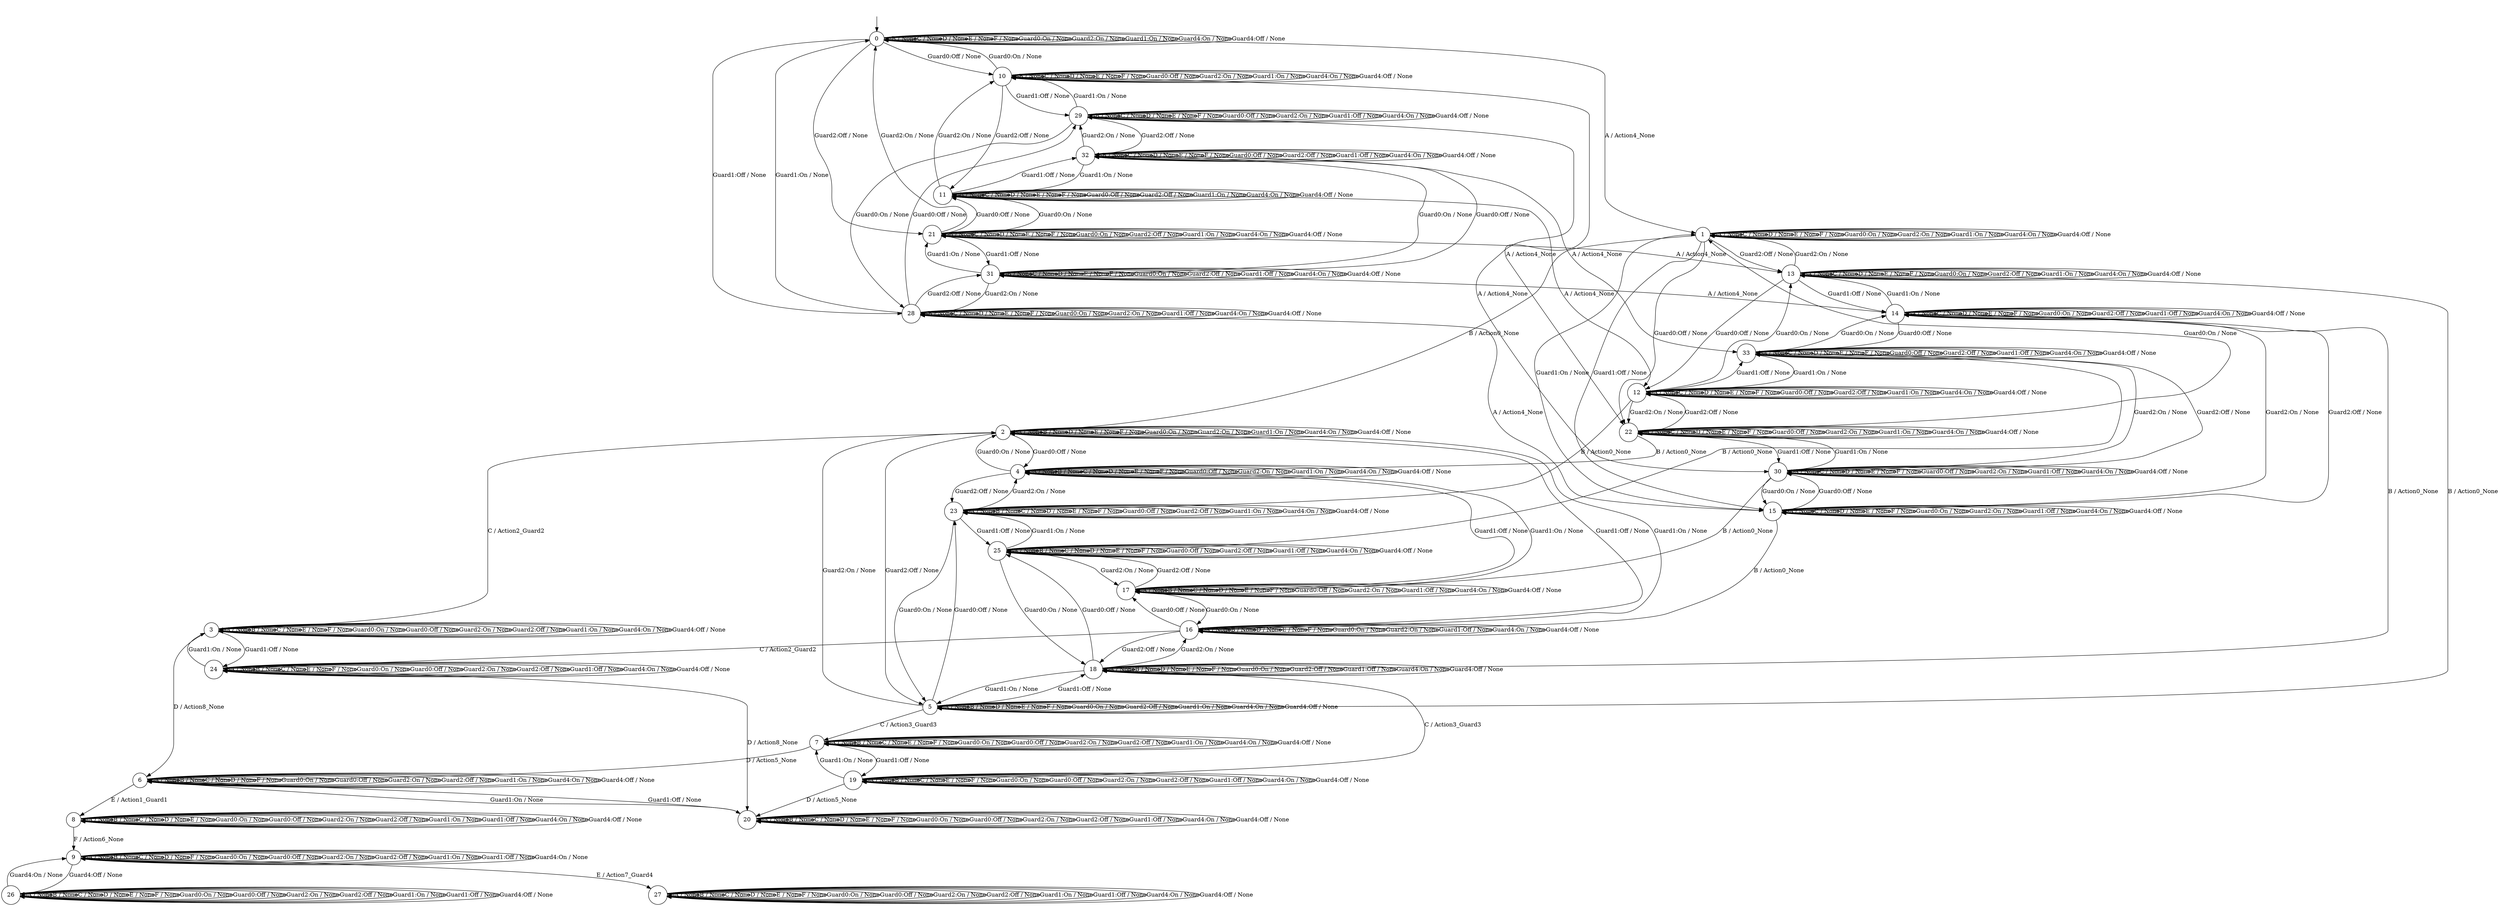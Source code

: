 digraph g {
__start0 [label="" shape="none"];

	s0 [shape="circle" label="0"];
	s1 [shape="circle" label="1"];
	s2 [shape="circle" label="2"];
	s3 [shape="circle" label="3"];
	s4 [shape="circle" label="4"];
	s5 [shape="circle" label="5"];
	s6 [shape="circle" label="6"];
	s7 [shape="circle" label="7"];
	s8 [shape="circle" label="8"];
	s9 [shape="circle" label="9"];
	s10 [shape="circle" label="10"];
	s11 [shape="circle" label="11"];
	s12 [shape="circle" label="12"];
	s13 [shape="circle" label="13"];
	s14 [shape="circle" label="14"];
	s15 [shape="circle" label="15"];
	s16 [shape="circle" label="16"];
	s17 [shape="circle" label="17"];
	s18 [shape="circle" label="18"];
	s19 [shape="circle" label="19"];
	s20 [shape="circle" label="20"];
	s21 [shape="circle" label="21"];
	s22 [shape="circle" label="22"];
	s23 [shape="circle" label="23"];
	s24 [shape="circle" label="24"];
	s25 [shape="circle" label="25"];
	s26 [shape="circle" label="26"];
	s27 [shape="circle" label="27"];
	s28 [shape="circle" label="28"];
	s29 [shape="circle" label="29"];
	s30 [shape="circle" label="30"];
	s31 [shape="circle" label="31"];
	s32 [shape="circle" label="32"];
	s33 [shape="circle" label="33"];
	s0 -> s1 [label="A / Action4_None"];
	s0 -> s0 [label="B / None"];
	s0 -> s0 [label="C / None"];
	s0 -> s0 [label="D / None"];
	s0 -> s0 [label="E / None"];
	s0 -> s0 [label="F / None"];
	s0 -> s0 [label="Guard0:On / None"];
	s0 -> s10 [label="Guard0:Off / None"];
	s0 -> s0 [label="Guard2:On / None"];
	s0 -> s21 [label="Guard2:Off / None"];
	s0 -> s0 [label="Guard1:On / None"];
	s0 -> s28 [label="Guard1:Off / None"];
	s0 -> s0 [label="Guard4:On / None"];
	s0 -> s0 [label="Guard4:Off / None"];
	s1 -> s1 [label="A / None"];
	s1 -> s2 [label="B / Action0_None"];
	s1 -> s1 [label="C / None"];
	s1 -> s1 [label="D / None"];
	s1 -> s1 [label="E / None"];
	s1 -> s1 [label="F / None"];
	s1 -> s1 [label="Guard0:On / None"];
	s1 -> s22 [label="Guard0:Off / None"];
	s1 -> s1 [label="Guard2:On / None"];
	s1 -> s13 [label="Guard2:Off / None"];
	s1 -> s1 [label="Guard1:On / None"];
	s1 -> s15 [label="Guard1:Off / None"];
	s1 -> s1 [label="Guard4:On / None"];
	s1 -> s1 [label="Guard4:Off / None"];
	s2 -> s2 [label="A / None"];
	s2 -> s2 [label="B / None"];
	s2 -> s3 [label="C / Action2_Guard2"];
	s2 -> s2 [label="D / None"];
	s2 -> s2 [label="E / None"];
	s2 -> s2 [label="F / None"];
	s2 -> s2 [label="Guard0:On / None"];
	s2 -> s4 [label="Guard0:Off / None"];
	s2 -> s2 [label="Guard2:On / None"];
	s2 -> s5 [label="Guard2:Off / None"];
	s2 -> s2 [label="Guard1:On / None"];
	s2 -> s16 [label="Guard1:Off / None"];
	s2 -> s2 [label="Guard4:On / None"];
	s2 -> s2 [label="Guard4:Off / None"];
	s3 -> s3 [label="A / None"];
	s3 -> s3 [label="B / None"];
	s3 -> s3 [label="C / None"];
	s3 -> s6 [label="D / Action8_None"];
	s3 -> s3 [label="E / None"];
	s3 -> s3 [label="F / None"];
	s3 -> s3 [label="Guard0:On / None"];
	s3 -> s3 [label="Guard0:Off / None"];
	s3 -> s3 [label="Guard2:On / None"];
	s3 -> s3 [label="Guard2:Off / None"];
	s3 -> s3 [label="Guard1:On / None"];
	s3 -> s24 [label="Guard1:Off / None"];
	s3 -> s3 [label="Guard4:On / None"];
	s3 -> s3 [label="Guard4:Off / None"];
	s4 -> s4 [label="A / None"];
	s4 -> s4 [label="B / None"];
	s4 -> s4 [label="C / None"];
	s4 -> s4 [label="D / None"];
	s4 -> s4 [label="E / None"];
	s4 -> s4 [label="F / None"];
	s4 -> s2 [label="Guard0:On / None"];
	s4 -> s4 [label="Guard0:Off / None"];
	s4 -> s4 [label="Guard2:On / None"];
	s4 -> s23 [label="Guard2:Off / None"];
	s4 -> s4 [label="Guard1:On / None"];
	s4 -> s17 [label="Guard1:Off / None"];
	s4 -> s4 [label="Guard4:On / None"];
	s4 -> s4 [label="Guard4:Off / None"];
	s5 -> s5 [label="A / None"];
	s5 -> s5 [label="B / None"];
	s5 -> s7 [label="C / Action3_Guard3"];
	s5 -> s5 [label="D / None"];
	s5 -> s5 [label="E / None"];
	s5 -> s5 [label="F / None"];
	s5 -> s5 [label="Guard0:On / None"];
	s5 -> s23 [label="Guard0:Off / None"];
	s5 -> s2 [label="Guard2:On / None"];
	s5 -> s5 [label="Guard2:Off / None"];
	s5 -> s5 [label="Guard1:On / None"];
	s5 -> s18 [label="Guard1:Off / None"];
	s5 -> s5 [label="Guard4:On / None"];
	s5 -> s5 [label="Guard4:Off / None"];
	s6 -> s6 [label="A / None"];
	s6 -> s6 [label="B / None"];
	s6 -> s6 [label="C / None"];
	s6 -> s6 [label="D / None"];
	s6 -> s8 [label="E / Action1_Guard1"];
	s6 -> s6 [label="F / None"];
	s6 -> s6 [label="Guard0:On / None"];
	s6 -> s6 [label="Guard0:Off / None"];
	s6 -> s6 [label="Guard2:On / None"];
	s6 -> s6 [label="Guard2:Off / None"];
	s6 -> s6 [label="Guard1:On / None"];
	s6 -> s20 [label="Guard1:Off / None"];
	s6 -> s6 [label="Guard4:On / None"];
	s6 -> s6 [label="Guard4:Off / None"];
	s7 -> s7 [label="A / None"];
	s7 -> s7 [label="B / None"];
	s7 -> s7 [label="C / None"];
	s7 -> s6 [label="D / Action5_None"];
	s7 -> s7 [label="E / None"];
	s7 -> s7 [label="F / None"];
	s7 -> s7 [label="Guard0:On / None"];
	s7 -> s7 [label="Guard0:Off / None"];
	s7 -> s7 [label="Guard2:On / None"];
	s7 -> s7 [label="Guard2:Off / None"];
	s7 -> s7 [label="Guard1:On / None"];
	s7 -> s19 [label="Guard1:Off / None"];
	s7 -> s7 [label="Guard4:On / None"];
	s7 -> s7 [label="Guard4:Off / None"];
	s8 -> s8 [label="A / None"];
	s8 -> s8 [label="B / None"];
	s8 -> s8 [label="C / None"];
	s8 -> s8 [label="D / None"];
	s8 -> s8 [label="E / None"];
	s8 -> s9 [label="F / Action6_None"];
	s8 -> s8 [label="Guard0:On / None"];
	s8 -> s8 [label="Guard0:Off / None"];
	s8 -> s8 [label="Guard2:On / None"];
	s8 -> s8 [label="Guard2:Off / None"];
	s8 -> s8 [label="Guard1:On / None"];
	s8 -> s8 [label="Guard1:Off / None"];
	s8 -> s8 [label="Guard4:On / None"];
	s8 -> s8 [label="Guard4:Off / None"];
	s9 -> s9 [label="A / None"];
	s9 -> s9 [label="B / None"];
	s9 -> s9 [label="C / None"];
	s9 -> s9 [label="D / None"];
	s9 -> s27 [label="E / Action7_Guard4"];
	s9 -> s9 [label="F / None"];
	s9 -> s9 [label="Guard0:On / None"];
	s9 -> s9 [label="Guard0:Off / None"];
	s9 -> s9 [label="Guard2:On / None"];
	s9 -> s9 [label="Guard2:Off / None"];
	s9 -> s9 [label="Guard1:On / None"];
	s9 -> s9 [label="Guard1:Off / None"];
	s9 -> s9 [label="Guard4:On / None"];
	s9 -> s26 [label="Guard4:Off / None"];
	s10 -> s22 [label="A / Action4_None"];
	s10 -> s10 [label="B / None"];
	s10 -> s10 [label="C / None"];
	s10 -> s10 [label="D / None"];
	s10 -> s10 [label="E / None"];
	s10 -> s10 [label="F / None"];
	s10 -> s0 [label="Guard0:On / None"];
	s10 -> s10 [label="Guard0:Off / None"];
	s10 -> s10 [label="Guard2:On / None"];
	s10 -> s11 [label="Guard2:Off / None"];
	s10 -> s10 [label="Guard1:On / None"];
	s10 -> s29 [label="Guard1:Off / None"];
	s10 -> s10 [label="Guard4:On / None"];
	s10 -> s10 [label="Guard4:Off / None"];
	s11 -> s12 [label="A / Action4_None"];
	s11 -> s11 [label="B / None"];
	s11 -> s11 [label="C / None"];
	s11 -> s11 [label="D / None"];
	s11 -> s11 [label="E / None"];
	s11 -> s11 [label="F / None"];
	s11 -> s21 [label="Guard0:On / None"];
	s11 -> s11 [label="Guard0:Off / None"];
	s11 -> s10 [label="Guard2:On / None"];
	s11 -> s11 [label="Guard2:Off / None"];
	s11 -> s11 [label="Guard1:On / None"];
	s11 -> s32 [label="Guard1:Off / None"];
	s11 -> s11 [label="Guard4:On / None"];
	s11 -> s11 [label="Guard4:Off / None"];
	s12 -> s12 [label="A / None"];
	s12 -> s23 [label="B / Action0_None"];
	s12 -> s12 [label="C / None"];
	s12 -> s12 [label="D / None"];
	s12 -> s12 [label="E / None"];
	s12 -> s12 [label="F / None"];
	s12 -> s13 [label="Guard0:On / None"];
	s12 -> s12 [label="Guard0:Off / None"];
	s12 -> s22 [label="Guard2:On / None"];
	s12 -> s12 [label="Guard2:Off / None"];
	s12 -> s12 [label="Guard1:On / None"];
	s12 -> s33 [label="Guard1:Off / None"];
	s12 -> s12 [label="Guard4:On / None"];
	s12 -> s12 [label="Guard4:Off / None"];
	s13 -> s13 [label="A / None"];
	s13 -> s5 [label="B / Action0_None"];
	s13 -> s13 [label="C / None"];
	s13 -> s13 [label="D / None"];
	s13 -> s13 [label="E / None"];
	s13 -> s13 [label="F / None"];
	s13 -> s13 [label="Guard0:On / None"];
	s13 -> s12 [label="Guard0:Off / None"];
	s13 -> s1 [label="Guard2:On / None"];
	s13 -> s13 [label="Guard2:Off / None"];
	s13 -> s13 [label="Guard1:On / None"];
	s13 -> s14 [label="Guard1:Off / None"];
	s13 -> s13 [label="Guard4:On / None"];
	s13 -> s13 [label="Guard4:Off / None"];
	s14 -> s14 [label="A / None"];
	s14 -> s18 [label="B / Action0_None"];
	s14 -> s14 [label="C / None"];
	s14 -> s14 [label="D / None"];
	s14 -> s14 [label="E / None"];
	s14 -> s14 [label="F / None"];
	s14 -> s14 [label="Guard0:On / None"];
	s14 -> s33 [label="Guard0:Off / None"];
	s14 -> s15 [label="Guard2:On / None"];
	s14 -> s14 [label="Guard2:Off / None"];
	s14 -> s13 [label="Guard1:On / None"];
	s14 -> s14 [label="Guard1:Off / None"];
	s14 -> s14 [label="Guard4:On / None"];
	s14 -> s14 [label="Guard4:Off / None"];
	s15 -> s15 [label="A / None"];
	s15 -> s16 [label="B / Action0_None"];
	s15 -> s15 [label="C / None"];
	s15 -> s15 [label="D / None"];
	s15 -> s15 [label="E / None"];
	s15 -> s15 [label="F / None"];
	s15 -> s15 [label="Guard0:On / None"];
	s15 -> s30 [label="Guard0:Off / None"];
	s15 -> s15 [label="Guard2:On / None"];
	s15 -> s14 [label="Guard2:Off / None"];
	s15 -> s1 [label="Guard1:On / None"];
	s15 -> s15 [label="Guard1:Off / None"];
	s15 -> s15 [label="Guard4:On / None"];
	s15 -> s15 [label="Guard4:Off / None"];
	s16 -> s16 [label="A / None"];
	s16 -> s16 [label="B / None"];
	s16 -> s24 [label="C / Action2_Guard2"];
	s16 -> s16 [label="D / None"];
	s16 -> s16 [label="E / None"];
	s16 -> s16 [label="F / None"];
	s16 -> s16 [label="Guard0:On / None"];
	s16 -> s17 [label="Guard0:Off / None"];
	s16 -> s16 [label="Guard2:On / None"];
	s16 -> s18 [label="Guard2:Off / None"];
	s16 -> s2 [label="Guard1:On / None"];
	s16 -> s16 [label="Guard1:Off / None"];
	s16 -> s16 [label="Guard4:On / None"];
	s16 -> s16 [label="Guard4:Off / None"];
	s17 -> s17 [label="A / None"];
	s17 -> s17 [label="B / None"];
	s17 -> s17 [label="C / None"];
	s17 -> s17 [label="D / None"];
	s17 -> s17 [label="E / None"];
	s17 -> s17 [label="F / None"];
	s17 -> s16 [label="Guard0:On / None"];
	s17 -> s17 [label="Guard0:Off / None"];
	s17 -> s17 [label="Guard2:On / None"];
	s17 -> s25 [label="Guard2:Off / None"];
	s17 -> s4 [label="Guard1:On / None"];
	s17 -> s17 [label="Guard1:Off / None"];
	s17 -> s17 [label="Guard4:On / None"];
	s17 -> s17 [label="Guard4:Off / None"];
	s18 -> s18 [label="A / None"];
	s18 -> s18 [label="B / None"];
	s18 -> s19 [label="C / Action3_Guard3"];
	s18 -> s18 [label="D / None"];
	s18 -> s18 [label="E / None"];
	s18 -> s18 [label="F / None"];
	s18 -> s18 [label="Guard0:On / None"];
	s18 -> s25 [label="Guard0:Off / None"];
	s18 -> s16 [label="Guard2:On / None"];
	s18 -> s18 [label="Guard2:Off / None"];
	s18 -> s5 [label="Guard1:On / None"];
	s18 -> s18 [label="Guard1:Off / None"];
	s18 -> s18 [label="Guard4:On / None"];
	s18 -> s18 [label="Guard4:Off / None"];
	s19 -> s19 [label="A / None"];
	s19 -> s19 [label="B / None"];
	s19 -> s19 [label="C / None"];
	s19 -> s20 [label="D / Action5_None"];
	s19 -> s19 [label="E / None"];
	s19 -> s19 [label="F / None"];
	s19 -> s19 [label="Guard0:On / None"];
	s19 -> s19 [label="Guard0:Off / None"];
	s19 -> s19 [label="Guard2:On / None"];
	s19 -> s19 [label="Guard2:Off / None"];
	s19 -> s7 [label="Guard1:On / None"];
	s19 -> s19 [label="Guard1:Off / None"];
	s19 -> s19 [label="Guard4:On / None"];
	s19 -> s19 [label="Guard4:Off / None"];
	s20 -> s20 [label="A / None"];
	s20 -> s20 [label="B / None"];
	s20 -> s20 [label="C / None"];
	s20 -> s20 [label="D / None"];
	s20 -> s20 [label="E / None"];
	s20 -> s20 [label="F / None"];
	s20 -> s20 [label="Guard0:On / None"];
	s20 -> s20 [label="Guard0:Off / None"];
	s20 -> s20 [label="Guard2:On / None"];
	s20 -> s20 [label="Guard2:Off / None"];
	s20 -> s6 [label="Guard1:On / None"];
	s20 -> s20 [label="Guard1:Off / None"];
	s20 -> s20 [label="Guard4:On / None"];
	s20 -> s20 [label="Guard4:Off / None"];
	s21 -> s13 [label="A / Action4_None"];
	s21 -> s21 [label="B / None"];
	s21 -> s21 [label="C / None"];
	s21 -> s21 [label="D / None"];
	s21 -> s21 [label="E / None"];
	s21 -> s21 [label="F / None"];
	s21 -> s21 [label="Guard0:On / None"];
	s21 -> s11 [label="Guard0:Off / None"];
	s21 -> s0 [label="Guard2:On / None"];
	s21 -> s21 [label="Guard2:Off / None"];
	s21 -> s21 [label="Guard1:On / None"];
	s21 -> s31 [label="Guard1:Off / None"];
	s21 -> s21 [label="Guard4:On / None"];
	s21 -> s21 [label="Guard4:Off / None"];
	s22 -> s22 [label="A / None"];
	s22 -> s4 [label="B / Action0_None"];
	s22 -> s22 [label="C / None"];
	s22 -> s22 [label="D / None"];
	s22 -> s22 [label="E / None"];
	s22 -> s22 [label="F / None"];
	s22 -> s1 [label="Guard0:On / None"];
	s22 -> s22 [label="Guard0:Off / None"];
	s22 -> s22 [label="Guard2:On / None"];
	s22 -> s12 [label="Guard2:Off / None"];
	s22 -> s22 [label="Guard1:On / None"];
	s22 -> s30 [label="Guard1:Off / None"];
	s22 -> s22 [label="Guard4:On / None"];
	s22 -> s22 [label="Guard4:Off / None"];
	s23 -> s23 [label="A / None"];
	s23 -> s23 [label="B / None"];
	s23 -> s23 [label="C / None"];
	s23 -> s23 [label="D / None"];
	s23 -> s23 [label="E / None"];
	s23 -> s23 [label="F / None"];
	s23 -> s5 [label="Guard0:On / None"];
	s23 -> s23 [label="Guard0:Off / None"];
	s23 -> s4 [label="Guard2:On / None"];
	s23 -> s23 [label="Guard2:Off / None"];
	s23 -> s23 [label="Guard1:On / None"];
	s23 -> s25 [label="Guard1:Off / None"];
	s23 -> s23 [label="Guard4:On / None"];
	s23 -> s23 [label="Guard4:Off / None"];
	s24 -> s24 [label="A / None"];
	s24 -> s24 [label="B / None"];
	s24 -> s24 [label="C / None"];
	s24 -> s20 [label="D / Action8_None"];
	s24 -> s24 [label="E / None"];
	s24 -> s24 [label="F / None"];
	s24 -> s24 [label="Guard0:On / None"];
	s24 -> s24 [label="Guard0:Off / None"];
	s24 -> s24 [label="Guard2:On / None"];
	s24 -> s24 [label="Guard2:Off / None"];
	s24 -> s3 [label="Guard1:On / None"];
	s24 -> s24 [label="Guard1:Off / None"];
	s24 -> s24 [label="Guard4:On / None"];
	s24 -> s24 [label="Guard4:Off / None"];
	s25 -> s25 [label="A / None"];
	s25 -> s25 [label="B / None"];
	s25 -> s25 [label="C / None"];
	s25 -> s25 [label="D / None"];
	s25 -> s25 [label="E / None"];
	s25 -> s25 [label="F / None"];
	s25 -> s18 [label="Guard0:On / None"];
	s25 -> s25 [label="Guard0:Off / None"];
	s25 -> s17 [label="Guard2:On / None"];
	s25 -> s25 [label="Guard2:Off / None"];
	s25 -> s23 [label="Guard1:On / None"];
	s25 -> s25 [label="Guard1:Off / None"];
	s25 -> s25 [label="Guard4:On / None"];
	s25 -> s25 [label="Guard4:Off / None"];
	s26 -> s26 [label="A / None"];
	s26 -> s26 [label="B / None"];
	s26 -> s26 [label="C / None"];
	s26 -> s26 [label="D / None"];
	s26 -> s26 [label="E / None"];
	s26 -> s26 [label="F / None"];
	s26 -> s26 [label="Guard0:On / None"];
	s26 -> s26 [label="Guard0:Off / None"];
	s26 -> s26 [label="Guard2:On / None"];
	s26 -> s26 [label="Guard2:Off / None"];
	s26 -> s26 [label="Guard1:On / None"];
	s26 -> s26 [label="Guard1:Off / None"];
	s26 -> s9 [label="Guard4:On / None"];
	s26 -> s26 [label="Guard4:Off / None"];
	s27 -> s27 [label="A / None"];
	s27 -> s27 [label="B / None"];
	s27 -> s27 [label="C / None"];
	s27 -> s27 [label="D / None"];
	s27 -> s27 [label="E / None"];
	s27 -> s27 [label="F / None"];
	s27 -> s27 [label="Guard0:On / None"];
	s27 -> s27 [label="Guard0:Off / None"];
	s27 -> s27 [label="Guard2:On / None"];
	s27 -> s27 [label="Guard2:Off / None"];
	s27 -> s27 [label="Guard1:On / None"];
	s27 -> s27 [label="Guard1:Off / None"];
	s27 -> s27 [label="Guard4:On / None"];
	s27 -> s27 [label="Guard4:Off / None"];
	s28 -> s15 [label="A / Action4_None"];
	s28 -> s28 [label="B / None"];
	s28 -> s28 [label="C / None"];
	s28 -> s28 [label="D / None"];
	s28 -> s28 [label="E / None"];
	s28 -> s28 [label="F / None"];
	s28 -> s28 [label="Guard0:On / None"];
	s28 -> s29 [label="Guard0:Off / None"];
	s28 -> s28 [label="Guard2:On / None"];
	s28 -> s31 [label="Guard2:Off / None"];
	s28 -> s0 [label="Guard1:On / None"];
	s28 -> s28 [label="Guard1:Off / None"];
	s28 -> s28 [label="Guard4:On / None"];
	s28 -> s28 [label="Guard4:Off / None"];
	s29 -> s30 [label="A / Action4_None"];
	s29 -> s29 [label="B / None"];
	s29 -> s29 [label="C / None"];
	s29 -> s29 [label="D / None"];
	s29 -> s29 [label="E / None"];
	s29 -> s29 [label="F / None"];
	s29 -> s28 [label="Guard0:On / None"];
	s29 -> s29 [label="Guard0:Off / None"];
	s29 -> s29 [label="Guard2:On / None"];
	s29 -> s32 [label="Guard2:Off / None"];
	s29 -> s10 [label="Guard1:On / None"];
	s29 -> s29 [label="Guard1:Off / None"];
	s29 -> s29 [label="Guard4:On / None"];
	s29 -> s29 [label="Guard4:Off / None"];
	s30 -> s30 [label="A / None"];
	s30 -> s17 [label="B / Action0_None"];
	s30 -> s30 [label="C / None"];
	s30 -> s30 [label="D / None"];
	s30 -> s30 [label="E / None"];
	s30 -> s30 [label="F / None"];
	s30 -> s15 [label="Guard0:On / None"];
	s30 -> s30 [label="Guard0:Off / None"];
	s30 -> s30 [label="Guard2:On / None"];
	s30 -> s33 [label="Guard2:Off / None"];
	s30 -> s22 [label="Guard1:On / None"];
	s30 -> s30 [label="Guard1:Off / None"];
	s30 -> s30 [label="Guard4:On / None"];
	s30 -> s30 [label="Guard4:Off / None"];
	s31 -> s14 [label="A / Action4_None"];
	s31 -> s31 [label="B / None"];
	s31 -> s31 [label="C / None"];
	s31 -> s31 [label="D / None"];
	s31 -> s31 [label="E / None"];
	s31 -> s31 [label="F / None"];
	s31 -> s31 [label="Guard0:On / None"];
	s31 -> s32 [label="Guard0:Off / None"];
	s31 -> s28 [label="Guard2:On / None"];
	s31 -> s31 [label="Guard2:Off / None"];
	s31 -> s21 [label="Guard1:On / None"];
	s31 -> s31 [label="Guard1:Off / None"];
	s31 -> s31 [label="Guard4:On / None"];
	s31 -> s31 [label="Guard4:Off / None"];
	s32 -> s33 [label="A / Action4_None"];
	s32 -> s32 [label="B / None"];
	s32 -> s32 [label="C / None"];
	s32 -> s32 [label="D / None"];
	s32 -> s32 [label="E / None"];
	s32 -> s32 [label="F / None"];
	s32 -> s31 [label="Guard0:On / None"];
	s32 -> s32 [label="Guard0:Off / None"];
	s32 -> s29 [label="Guard2:On / None"];
	s32 -> s32 [label="Guard2:Off / None"];
	s32 -> s11 [label="Guard1:On / None"];
	s32 -> s32 [label="Guard1:Off / None"];
	s32 -> s32 [label="Guard4:On / None"];
	s32 -> s32 [label="Guard4:Off / None"];
	s33 -> s33 [label="A / None"];
	s33 -> s25 [label="B / Action0_None"];
	s33 -> s33 [label="C / None"];
	s33 -> s33 [label="D / None"];
	s33 -> s33 [label="E / None"];
	s33 -> s33 [label="F / None"];
	s33 -> s14 [label="Guard0:On / None"];
	s33 -> s33 [label="Guard0:Off / None"];
	s33 -> s30 [label="Guard2:On / None"];
	s33 -> s33 [label="Guard2:Off / None"];
	s33 -> s12 [label="Guard1:On / None"];
	s33 -> s33 [label="Guard1:Off / None"];
	s33 -> s33 [label="Guard4:On / None"];
	s33 -> s33 [label="Guard4:Off / None"];

__start0 -> s0;
}
